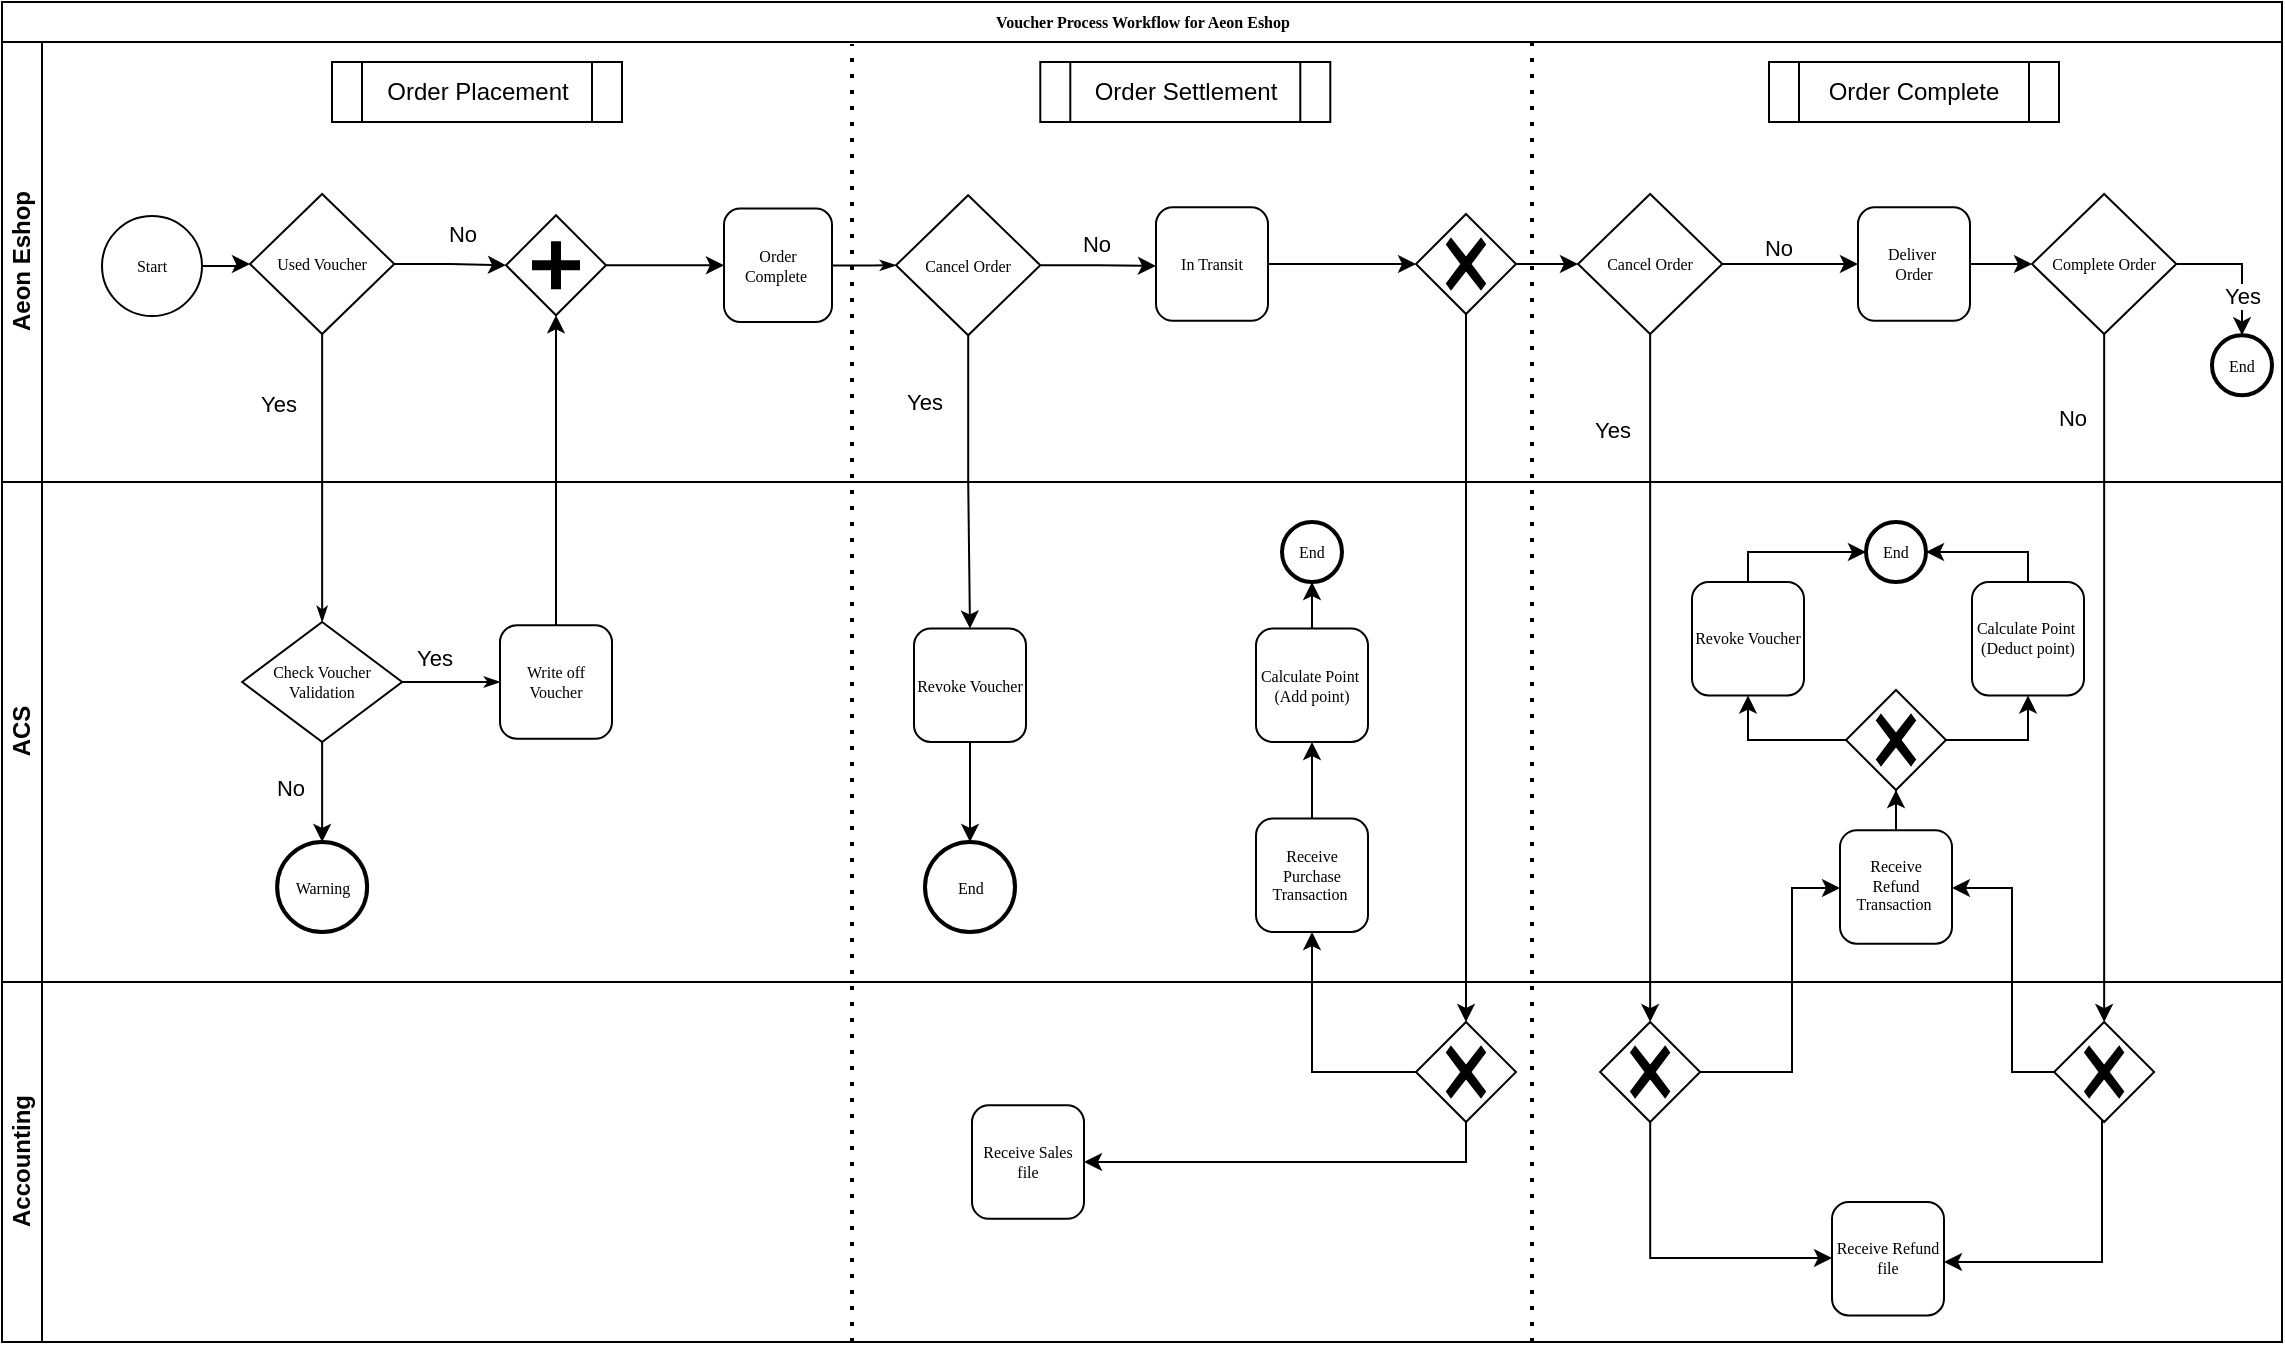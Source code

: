 <mxfile version="24.3.1" type="github">
  <diagram name="Page-1" id="c7488fd3-1785-93aa-aadb-54a6760d102a">
    <mxGraphModel dx="1195" dy="622" grid="1" gridSize="10" guides="1" tooltips="1" connect="1" arrows="1" fold="1" page="1" pageScale="1" pageWidth="1169" pageHeight="827" background="none" math="0" shadow="0">
      <root>
        <mxCell id="0" />
        <mxCell id="1" parent="0" />
        <mxCell id="2b4e8129b02d487f-1" value="Voucher Process Workflow for Aeon Eshop" style="swimlane;html=1;childLayout=stackLayout;horizontal=1;startSize=20;horizontalStack=0;rounded=0;shadow=0;labelBackgroundColor=none;strokeWidth=1;fontFamily=Verdana;fontSize=8;align=center;" parent="1" vertex="1">
          <mxGeometry x="15" y="20" width="1140" height="670" as="geometry" />
        </mxCell>
        <mxCell id="2b4e8129b02d487f-2" value="Aeon Eshop" style="swimlane;html=1;startSize=20;horizontal=0;" parent="2b4e8129b02d487f-1" vertex="1">
          <mxGeometry y="20" width="1140" height="220" as="geometry" />
        </mxCell>
        <mxCell id="TPXOuOo_LNx3a2pa0pIZ-25" value="" style="edgeStyle=orthogonalEdgeStyle;rounded=0;orthogonalLoop=1;jettySize=auto;html=1;" edge="1" parent="2b4e8129b02d487f-2" source="2b4e8129b02d487f-5" target="TPXOuOo_LNx3a2pa0pIZ-2">
          <mxGeometry relative="1" as="geometry" />
        </mxCell>
        <mxCell id="2b4e8129b02d487f-5" value="Start" style="ellipse;whiteSpace=wrap;html=1;rounded=0;shadow=0;labelBackgroundColor=none;strokeWidth=1;fontFamily=Verdana;fontSize=8;align=center;" parent="2b4e8129b02d487f-2" vertex="1">
          <mxGeometry x="50" y="87" width="50" height="50" as="geometry" />
        </mxCell>
        <mxCell id="2b4e8129b02d487f-20" style="edgeStyle=orthogonalEdgeStyle;rounded=0;html=1;labelBackgroundColor=none;startArrow=none;startFill=0;startSize=5;endArrow=classicThin;endFill=1;endSize=5;jettySize=auto;orthogonalLoop=1;strokeWidth=1;fontFamily=Verdana;fontSize=8" parent="2b4e8129b02d487f-2" source="2b4e8129b02d487f-7" target="TPXOuOo_LNx3a2pa0pIZ-23" edge="1">
          <mxGeometry relative="1" as="geometry">
            <mxPoint x="525" y="105" as="targetPoint" />
          </mxGeometry>
        </mxCell>
        <mxCell id="2b4e8129b02d487f-7" value="Order Complete&amp;nbsp;" style="rounded=1;whiteSpace=wrap;html=1;shadow=0;labelBackgroundColor=none;strokeWidth=1;fontFamily=Verdana;fontSize=8;align=center;" parent="2b4e8129b02d487f-2" vertex="1">
          <mxGeometry x="361" y="83.26" width="54" height="56.75" as="geometry" />
        </mxCell>
        <mxCell id="TPXOuOo_LNx3a2pa0pIZ-3" style="edgeStyle=orthogonalEdgeStyle;rounded=0;orthogonalLoop=1;jettySize=auto;html=1;entryX=0;entryY=0.5;entryDx=0;entryDy=0;" edge="1" parent="2b4e8129b02d487f-2" source="TPXOuOo_LNx3a2pa0pIZ-2" target="TPXOuOo_LNx3a2pa0pIZ-14">
          <mxGeometry relative="1" as="geometry">
            <mxPoint x="294" y="108" as="targetPoint" />
          </mxGeometry>
        </mxCell>
        <mxCell id="TPXOuOo_LNx3a2pa0pIZ-4" value="No" style="edgeLabel;html=1;align=center;verticalAlign=middle;resizable=0;points=[];" vertex="1" connectable="0" parent="TPXOuOo_LNx3a2pa0pIZ-3">
          <mxGeometry x="-0.5" y="-1" relative="1" as="geometry">
            <mxPoint x="20" y="-16" as="offset" />
          </mxGeometry>
        </mxCell>
        <mxCell id="TPXOuOo_LNx3a2pa0pIZ-2" value="Used Voucher" style="strokeWidth=1;html=1;shape=mxgraph.flowchart.decision;whiteSpace=wrap;rounded=1;shadow=0;labelBackgroundColor=none;fontFamily=Verdana;fontSize=8;align=center;" vertex="1" parent="2b4e8129b02d487f-2">
          <mxGeometry x="124" y="76" width="72.15" height="70" as="geometry" />
        </mxCell>
        <mxCell id="TPXOuOo_LNx3a2pa0pIZ-19" style="edgeStyle=orthogonalEdgeStyle;rounded=0;orthogonalLoop=1;jettySize=auto;html=1;entryX=0;entryY=0.5;entryDx=0;entryDy=0;" edge="1" parent="2b4e8129b02d487f-2" source="TPXOuOo_LNx3a2pa0pIZ-14" target="2b4e8129b02d487f-7">
          <mxGeometry relative="1" as="geometry" />
        </mxCell>
        <mxCell id="TPXOuOo_LNx3a2pa0pIZ-14" value="" style="shape=mxgraph.bpmn.shape;html=1;verticalLabelPosition=bottom;labelBackgroundColor=#ffffff;verticalAlign=top;perimeter=rhombusPerimeter;background=gateway;outline=none;symbol=parallelGw;rounded=1;shadow=0;strokeWidth=1;fontFamily=Verdana;fontSize=8;align=center;" vertex="1" parent="2b4e8129b02d487f-2">
          <mxGeometry x="252" y="86.63" width="50" height="50" as="geometry" />
        </mxCell>
        <mxCell id="TPXOuOo_LNx3a2pa0pIZ-23" value="Cancel Order" style="strokeWidth=1;html=1;shape=mxgraph.flowchart.decision;whiteSpace=wrap;rounded=1;shadow=0;labelBackgroundColor=none;fontFamily=Verdana;fontSize=8;align=center;" vertex="1" parent="2b4e8129b02d487f-2">
          <mxGeometry x="447" y="76.63" width="72.15" height="70" as="geometry" />
        </mxCell>
        <mxCell id="TPXOuOo_LNx3a2pa0pIZ-42" style="edgeStyle=orthogonalEdgeStyle;rounded=0;orthogonalLoop=1;jettySize=auto;html=1;" edge="1" parent="2b4e8129b02d487f-2" source="TPXOuOo_LNx3a2pa0pIZ-35" target="TPXOuOo_LNx3a2pa0pIZ-41">
          <mxGeometry relative="1" as="geometry">
            <mxPoint x="807" y="111" as="targetPoint" />
          </mxGeometry>
        </mxCell>
        <mxCell id="TPXOuOo_LNx3a2pa0pIZ-35" value="" style="points=[[0.25,0.25,0],[0.5,0,0],[0.75,0.25,0],[1,0.5,0],[0.75,0.75,0],[0.5,1,0],[0.25,0.75,0],[0,0.5,0]];shape=mxgraph.bpmn.gateway2;html=1;verticalLabelPosition=bottom;labelBackgroundColor=#ffffff;verticalAlign=top;align=center;perimeter=rhombusPerimeter;outlineConnect=0;outline=none;symbol=none;gwType=exclusive;" vertex="1" parent="2b4e8129b02d487f-2">
          <mxGeometry x="707" y="86" width="50" height="50" as="geometry" />
        </mxCell>
        <mxCell id="TPXOuOo_LNx3a2pa0pIZ-37" style="edgeStyle=orthogonalEdgeStyle;rounded=0;orthogonalLoop=1;jettySize=auto;html=1;" edge="1" parent="2b4e8129b02d487f-2" source="TPXOuOo_LNx3a2pa0pIZ-36" target="TPXOuOo_LNx3a2pa0pIZ-35">
          <mxGeometry relative="1" as="geometry" />
        </mxCell>
        <mxCell id="TPXOuOo_LNx3a2pa0pIZ-36" value="In Transit" style="rounded=1;whiteSpace=wrap;html=1;shadow=0;labelBackgroundColor=none;strokeWidth=1;fontFamily=Verdana;fontSize=8;align=center;" vertex="1" parent="2b4e8129b02d487f-2">
          <mxGeometry x="577" y="82.63" width="56" height="56.75" as="geometry" />
        </mxCell>
        <mxCell id="TPXOuOo_LNx3a2pa0pIZ-62" style="edgeStyle=orthogonalEdgeStyle;rounded=0;orthogonalLoop=1;jettySize=auto;html=1;" edge="1" parent="2b4e8129b02d487f-2" source="TPXOuOo_LNx3a2pa0pIZ-39" target="TPXOuOo_LNx3a2pa0pIZ-60">
          <mxGeometry relative="1" as="geometry" />
        </mxCell>
        <mxCell id="TPXOuOo_LNx3a2pa0pIZ-39" value="Deliver&amp;nbsp;&lt;div&gt;Order&lt;/div&gt;" style="rounded=1;whiteSpace=wrap;html=1;shadow=0;labelBackgroundColor=none;strokeWidth=1;fontFamily=Verdana;fontSize=8;align=center;" vertex="1" parent="2b4e8129b02d487f-2">
          <mxGeometry x="928" y="82.63" width="56" height="56.75" as="geometry" />
        </mxCell>
        <mxCell id="TPXOuOo_LNx3a2pa0pIZ-52" style="edgeStyle=orthogonalEdgeStyle;rounded=0;orthogonalLoop=1;jettySize=auto;html=1;" edge="1" parent="2b4e8129b02d487f-2" source="TPXOuOo_LNx3a2pa0pIZ-41" target="TPXOuOo_LNx3a2pa0pIZ-39">
          <mxGeometry relative="1" as="geometry" />
        </mxCell>
        <mxCell id="TPXOuOo_LNx3a2pa0pIZ-53" value="No" style="edgeLabel;html=1;align=center;verticalAlign=middle;resizable=0;points=[];" vertex="1" connectable="0" parent="TPXOuOo_LNx3a2pa0pIZ-52">
          <mxGeometry x="-0.228" y="3" relative="1" as="geometry">
            <mxPoint x="2" y="-5" as="offset" />
          </mxGeometry>
        </mxCell>
        <mxCell id="TPXOuOo_LNx3a2pa0pIZ-41" value="Cancel Order" style="strokeWidth=1;html=1;shape=mxgraph.flowchart.decision;whiteSpace=wrap;rounded=1;shadow=0;labelBackgroundColor=none;fontFamily=Verdana;fontSize=8;align=center;" vertex="1" parent="2b4e8129b02d487f-2">
          <mxGeometry x="788" y="76" width="72.15" height="70" as="geometry" />
        </mxCell>
        <mxCell id="TPXOuOo_LNx3a2pa0pIZ-63" style="edgeStyle=orthogonalEdgeStyle;rounded=0;orthogonalLoop=1;jettySize=auto;html=1;" edge="1" parent="2b4e8129b02d487f-2" source="TPXOuOo_LNx3a2pa0pIZ-60" target="TPXOuOo_LNx3a2pa0pIZ-61">
          <mxGeometry relative="1" as="geometry" />
        </mxCell>
        <mxCell id="TPXOuOo_LNx3a2pa0pIZ-64" value="Yes" style="edgeLabel;html=1;align=center;verticalAlign=middle;resizable=0;points=[];" vertex="1" connectable="0" parent="TPXOuOo_LNx3a2pa0pIZ-63">
          <mxGeometry x="0.417" relative="1" as="geometry">
            <mxPoint as="offset" />
          </mxGeometry>
        </mxCell>
        <mxCell id="TPXOuOo_LNx3a2pa0pIZ-60" value="Complete Order" style="strokeWidth=1;html=1;shape=mxgraph.flowchart.decision;whiteSpace=wrap;rounded=1;shadow=0;labelBackgroundColor=none;fontFamily=Verdana;fontSize=8;align=center;" vertex="1" parent="2b4e8129b02d487f-2">
          <mxGeometry x="1015" y="76" width="72.15" height="70" as="geometry" />
        </mxCell>
        <mxCell id="TPXOuOo_LNx3a2pa0pIZ-61" value="End" style="ellipse;whiteSpace=wrap;html=1;rounded=0;shadow=0;labelBackgroundColor=none;strokeWidth=2;fontFamily=Verdana;fontSize=8;align=center;" vertex="1" parent="2b4e8129b02d487f-2">
          <mxGeometry x="1105" y="146.63" width="30" height="30" as="geometry" />
        </mxCell>
        <mxCell id="TPXOuOo_LNx3a2pa0pIZ-73" value="Order Placement" style="shape=process;whiteSpace=wrap;html=1;backgroundOutline=1;" vertex="1" parent="2b4e8129b02d487f-2">
          <mxGeometry x="165" y="10" width="145" height="30" as="geometry" />
        </mxCell>
        <mxCell id="TPXOuOo_LNx3a2pa0pIZ-74" value="Order Settlement" style="shape=process;whiteSpace=wrap;html=1;backgroundOutline=1;" vertex="1" parent="2b4e8129b02d487f-2">
          <mxGeometry x="519.15" y="10" width="145" height="30" as="geometry" />
        </mxCell>
        <mxCell id="TPXOuOo_LNx3a2pa0pIZ-75" value="Order Complete" style="shape=process;whiteSpace=wrap;html=1;backgroundOutline=1;" vertex="1" parent="2b4e8129b02d487f-2">
          <mxGeometry x="883.5" y="10" width="145" height="30" as="geometry" />
        </mxCell>
        <mxCell id="2b4e8129b02d487f-24" style="edgeStyle=orthogonalEdgeStyle;rounded=0;html=1;labelBackgroundColor=none;startArrow=none;startFill=0;startSize=5;endArrow=classicThin;endFill=1;endSize=5;jettySize=auto;orthogonalLoop=1;strokeWidth=1;fontFamily=Verdana;fontSize=8" parent="2b4e8129b02d487f-1" source="TPXOuOo_LNx3a2pa0pIZ-2" target="TPXOuOo_LNx3a2pa0pIZ-6" edge="1">
          <mxGeometry relative="1" as="geometry">
            <mxPoint x="129" y="113.5" as="sourcePoint" />
            <mxPoint x="129" y="280.0" as="targetPoint" />
          </mxGeometry>
        </mxCell>
        <mxCell id="TPXOuOo_LNx3a2pa0pIZ-5" value="Yes" style="edgeLabel;html=1;align=center;verticalAlign=middle;resizable=0;points=[];" vertex="1" connectable="0" parent="2b4e8129b02d487f-24">
          <mxGeometry x="-0.364" y="1" relative="1" as="geometry">
            <mxPoint x="-23" y="-11" as="offset" />
          </mxGeometry>
        </mxCell>
        <mxCell id="TPXOuOo_LNx3a2pa0pIZ-16" style="edgeStyle=orthogonalEdgeStyle;rounded=0;orthogonalLoop=1;jettySize=auto;html=1;entryX=0.5;entryY=1;entryDx=0;entryDy=0;" edge="1" parent="2b4e8129b02d487f-1" source="TPXOuOo_LNx3a2pa0pIZ-13" target="TPXOuOo_LNx3a2pa0pIZ-14">
          <mxGeometry relative="1" as="geometry" />
        </mxCell>
        <mxCell id="TPXOuOo_LNx3a2pa0pIZ-28" style="edgeStyle=orthogonalEdgeStyle;rounded=0;orthogonalLoop=1;jettySize=auto;html=1;" edge="1" parent="2b4e8129b02d487f-1" source="TPXOuOo_LNx3a2pa0pIZ-23" target="TPXOuOo_LNx3a2pa0pIZ-27">
          <mxGeometry relative="1" as="geometry" />
        </mxCell>
        <mxCell id="TPXOuOo_LNx3a2pa0pIZ-31" value="Yes" style="edgeLabel;html=1;align=center;verticalAlign=middle;resizable=0;points=[];" vertex="1" connectable="0" parent="TPXOuOo_LNx3a2pa0pIZ-28">
          <mxGeometry x="-0.333" y="-2" relative="1" as="geometry">
            <mxPoint x="-20" y="-16" as="offset" />
          </mxGeometry>
        </mxCell>
        <mxCell id="TPXOuOo_LNx3a2pa0pIZ-32" style="edgeStyle=orthogonalEdgeStyle;rounded=0;orthogonalLoop=1;jettySize=auto;html=1;" edge="1" parent="2b4e8129b02d487f-1" source="TPXOuOo_LNx3a2pa0pIZ-23">
          <mxGeometry relative="1" as="geometry">
            <mxPoint x="577" y="132" as="targetPoint" />
          </mxGeometry>
        </mxCell>
        <mxCell id="TPXOuOo_LNx3a2pa0pIZ-34" value="No" style="edgeLabel;html=1;align=center;verticalAlign=middle;resizable=0;points=[];" vertex="1" connectable="0" parent="TPXOuOo_LNx3a2pa0pIZ-32">
          <mxGeometry x="-0.835" y="2" relative="1" as="geometry">
            <mxPoint x="23" y="-9" as="offset" />
          </mxGeometry>
        </mxCell>
        <mxCell id="TPXOuOo_LNx3a2pa0pIZ-38" style="edgeStyle=orthogonalEdgeStyle;rounded=0;orthogonalLoop=1;jettySize=auto;html=1;" edge="1" parent="2b4e8129b02d487f-1" source="TPXOuOo_LNx3a2pa0pIZ-35" target="TPXOuOo_LNx3a2pa0pIZ-45">
          <mxGeometry relative="1" as="geometry" />
        </mxCell>
        <mxCell id="TPXOuOo_LNx3a2pa0pIZ-43" style="edgeStyle=orthogonalEdgeStyle;rounded=0;orthogonalLoop=1;jettySize=auto;html=1;exitX=0.5;exitY=1;exitDx=0;exitDy=0;exitPerimeter=0;" edge="1" parent="2b4e8129b02d487f-1" source="TPXOuOo_LNx3a2pa0pIZ-41" target="TPXOuOo_LNx3a2pa0pIZ-54">
          <mxGeometry relative="1" as="geometry">
            <mxPoint x="824" y="260" as="targetPoint" />
          </mxGeometry>
        </mxCell>
        <mxCell id="TPXOuOo_LNx3a2pa0pIZ-51" value="Yes" style="edgeLabel;html=1;align=center;verticalAlign=middle;resizable=0;points=[];" vertex="1" connectable="0" parent="TPXOuOo_LNx3a2pa0pIZ-43">
          <mxGeometry x="0.275" y="-3" relative="1" as="geometry">
            <mxPoint x="-16" y="-172" as="offset" />
          </mxGeometry>
        </mxCell>
        <mxCell id="TPXOuOo_LNx3a2pa0pIZ-47" style="edgeStyle=orthogonalEdgeStyle;rounded=0;orthogonalLoop=1;jettySize=auto;html=1;" edge="1" parent="2b4e8129b02d487f-1" source="TPXOuOo_LNx3a2pa0pIZ-45" target="TPXOuOo_LNx3a2pa0pIZ-48">
          <mxGeometry relative="1" as="geometry">
            <mxPoint x="647" y="400" as="targetPoint" />
          </mxGeometry>
        </mxCell>
        <mxCell id="2b4e8129b02d487f-3" value="ACS" style="swimlane;html=1;startSize=20;horizontal=0;" parent="2b4e8129b02d487f-1" vertex="1">
          <mxGeometry y="240" width="1140" height="250" as="geometry" />
        </mxCell>
        <mxCell id="2b4e8129b02d487f-26" style="edgeStyle=orthogonalEdgeStyle;rounded=0;html=1;labelBackgroundColor=none;startArrow=none;startFill=0;startSize=5;endArrow=classicThin;endFill=1;endSize=5;jettySize=auto;orthogonalLoop=1;strokeWidth=1;fontFamily=Verdana;fontSize=8;entryX=0;entryY=0.5;entryDx=0;entryDy=0;exitX=1;exitY=0.5;exitDx=0;exitDy=0;exitPerimeter=0;" parent="2b4e8129b02d487f-3" source="TPXOuOo_LNx3a2pa0pIZ-6" target="TPXOuOo_LNx3a2pa0pIZ-13" edge="1">
          <mxGeometry relative="1" as="geometry">
            <mxPoint x="164" y="68.5" as="sourcePoint" />
            <mxPoint x="224" y="68.5" as="targetPoint" />
          </mxGeometry>
        </mxCell>
        <mxCell id="TPXOuOo_LNx3a2pa0pIZ-7" value="Yes" style="edgeLabel;html=1;align=center;verticalAlign=middle;resizable=0;points=[];" vertex="1" connectable="0" parent="2b4e8129b02d487f-26">
          <mxGeometry x="0.394" y="-2" relative="1" as="geometry">
            <mxPoint x="-18" y="-14" as="offset" />
          </mxGeometry>
        </mxCell>
        <mxCell id="TPXOuOo_LNx3a2pa0pIZ-10" style="edgeStyle=orthogonalEdgeStyle;rounded=0;orthogonalLoop=1;jettySize=auto;html=1;" edge="1" parent="2b4e8129b02d487f-3" source="TPXOuOo_LNx3a2pa0pIZ-6" target="TPXOuOo_LNx3a2pa0pIZ-9">
          <mxGeometry relative="1" as="geometry" />
        </mxCell>
        <mxCell id="TPXOuOo_LNx3a2pa0pIZ-12" value="No" style="edgeLabel;html=1;align=center;verticalAlign=middle;resizable=0;points=[];" vertex="1" connectable="0" parent="TPXOuOo_LNx3a2pa0pIZ-10">
          <mxGeometry x="-0.153" y="1" relative="1" as="geometry">
            <mxPoint x="-17" y="2" as="offset" />
          </mxGeometry>
        </mxCell>
        <mxCell id="TPXOuOo_LNx3a2pa0pIZ-6" value="Check Voucher Validation" style="strokeWidth=1;html=1;shape=mxgraph.flowchart.decision;whiteSpace=wrap;rounded=1;shadow=0;labelBackgroundColor=none;fontFamily=Verdana;fontSize=8;align=center;" vertex="1" parent="2b4e8129b02d487f-3">
          <mxGeometry x="120.07" y="70" width="80" height="60" as="geometry" />
        </mxCell>
        <mxCell id="TPXOuOo_LNx3a2pa0pIZ-9" value="Warning" style="ellipse;whiteSpace=wrap;html=1;rounded=0;shadow=0;labelBackgroundColor=none;strokeWidth=2;fontFamily=Verdana;fontSize=8;align=center;" vertex="1" parent="2b4e8129b02d487f-3">
          <mxGeometry x="137.57" y="180" width="45" height="45" as="geometry" />
        </mxCell>
        <mxCell id="TPXOuOo_LNx3a2pa0pIZ-13" value="Write off Voucher" style="rounded=1;whiteSpace=wrap;html=1;shadow=0;labelBackgroundColor=none;strokeWidth=1;fontFamily=Verdana;fontSize=8;align=center;" vertex="1" parent="2b4e8129b02d487f-3">
          <mxGeometry x="249" y="71.63" width="56" height="56.75" as="geometry" />
        </mxCell>
        <mxCell id="TPXOuOo_LNx3a2pa0pIZ-30" style="edgeStyle=orthogonalEdgeStyle;rounded=0;orthogonalLoop=1;jettySize=auto;html=1;" edge="1" parent="2b4e8129b02d487f-3" source="TPXOuOo_LNx3a2pa0pIZ-27" target="TPXOuOo_LNx3a2pa0pIZ-29">
          <mxGeometry relative="1" as="geometry" />
        </mxCell>
        <mxCell id="TPXOuOo_LNx3a2pa0pIZ-27" value="Revoke Voucher" style="rounded=1;whiteSpace=wrap;html=1;shadow=0;labelBackgroundColor=none;strokeWidth=1;fontFamily=Verdana;fontSize=8;align=center;" vertex="1" parent="2b4e8129b02d487f-3">
          <mxGeometry x="456" y="73.25" width="56" height="56.75" as="geometry" />
        </mxCell>
        <mxCell id="TPXOuOo_LNx3a2pa0pIZ-29" value="End" style="ellipse;whiteSpace=wrap;html=1;rounded=0;shadow=0;labelBackgroundColor=none;strokeWidth=2;fontFamily=Verdana;fontSize=8;align=center;" vertex="1" parent="2b4e8129b02d487f-3">
          <mxGeometry x="461.5" y="180" width="45" height="45" as="geometry" />
        </mxCell>
        <mxCell id="TPXOuOo_LNx3a2pa0pIZ-66" style="edgeStyle=orthogonalEdgeStyle;rounded=0;orthogonalLoop=1;jettySize=auto;html=1;entryX=1;entryY=0.5;entryDx=0;entryDy=0;" edge="1" parent="2b4e8129b02d487f-3" source="TPXOuOo_LNx3a2pa0pIZ-44" target="2b4e8129b02d487f-8">
          <mxGeometry relative="1" as="geometry">
            <Array as="points">
              <mxPoint x="1013" y="35" />
            </Array>
          </mxGeometry>
        </mxCell>
        <mxCell id="TPXOuOo_LNx3a2pa0pIZ-44" value="Calculate Point&amp;nbsp;&lt;div&gt;(Deduct point)&lt;/div&gt;" style="rounded=1;whiteSpace=wrap;html=1;shadow=0;labelBackgroundColor=none;strokeWidth=1;fontFamily=Verdana;fontSize=8;align=center;" vertex="1" parent="2b4e8129b02d487f-3">
          <mxGeometry x="985" y="50" width="56" height="56.75" as="geometry" />
        </mxCell>
        <mxCell id="TPXOuOo_LNx3a2pa0pIZ-50" style="edgeStyle=orthogonalEdgeStyle;rounded=0;orthogonalLoop=1;jettySize=auto;html=1;entryX=0.5;entryY=1;entryDx=0;entryDy=0;" edge="1" parent="2b4e8129b02d487f-3" source="TPXOuOo_LNx3a2pa0pIZ-48" target="TPXOuOo_LNx3a2pa0pIZ-49">
          <mxGeometry relative="1" as="geometry" />
        </mxCell>
        <mxCell id="TPXOuOo_LNx3a2pa0pIZ-48" value="Receive&lt;div&gt;Purchase&lt;br&gt;&lt;div&gt;Transaction&amp;nbsp;&lt;/div&gt;&lt;/div&gt;" style="rounded=1;whiteSpace=wrap;html=1;shadow=0;labelBackgroundColor=none;strokeWidth=1;fontFamily=Verdana;fontSize=8;align=center;" vertex="1" parent="2b4e8129b02d487f-3">
          <mxGeometry x="627" y="168.25" width="56" height="56.75" as="geometry" />
        </mxCell>
        <mxCell id="TPXOuOo_LNx3a2pa0pIZ-72" style="edgeStyle=orthogonalEdgeStyle;rounded=0;orthogonalLoop=1;jettySize=auto;html=1;exitX=0.5;exitY=0;exitDx=0;exitDy=0;" edge="1" parent="2b4e8129b02d487f-3" source="TPXOuOo_LNx3a2pa0pIZ-49" target="TPXOuOo_LNx3a2pa0pIZ-71">
          <mxGeometry relative="1" as="geometry" />
        </mxCell>
        <mxCell id="TPXOuOo_LNx3a2pa0pIZ-49" value="Calculate Point&amp;nbsp;&lt;div&gt;(Add point)&lt;/div&gt;" style="rounded=1;whiteSpace=wrap;html=1;shadow=0;labelBackgroundColor=none;strokeWidth=1;fontFamily=Verdana;fontSize=8;align=center;" vertex="1" parent="2b4e8129b02d487f-3">
          <mxGeometry x="627" y="73.25" width="56" height="56.75" as="geometry" />
        </mxCell>
        <mxCell id="2b4e8129b02d487f-8" value="End" style="ellipse;whiteSpace=wrap;html=1;rounded=0;shadow=0;labelBackgroundColor=none;strokeWidth=2;fontFamily=Verdana;fontSize=8;align=center;" parent="2b4e8129b02d487f-3" vertex="1">
          <mxGeometry x="932" y="20" width="30" height="30" as="geometry" />
        </mxCell>
        <mxCell id="TPXOuOo_LNx3a2pa0pIZ-21" value="" style="endArrow=none;dashed=1;html=1;dashPattern=1 3;strokeWidth=2;rounded=0;" edge="1" parent="2b4e8129b02d487f-3">
          <mxGeometry width="50" height="50" relative="1" as="geometry">
            <mxPoint x="425" y="430" as="sourcePoint" />
            <mxPoint x="425" y="-219" as="targetPoint" />
          </mxGeometry>
        </mxCell>
        <mxCell id="TPXOuOo_LNx3a2pa0pIZ-22" value="" style="endArrow=none;dashed=1;html=1;dashPattern=1 3;strokeWidth=2;rounded=0;" edge="1" parent="2b4e8129b02d487f-3">
          <mxGeometry width="50" height="50" relative="1" as="geometry">
            <mxPoint x="765" y="430" as="sourcePoint" />
            <mxPoint x="765" y="-220" as="targetPoint" />
          </mxGeometry>
        </mxCell>
        <mxCell id="TPXOuOo_LNx3a2pa0pIZ-80" style="edgeStyle=orthogonalEdgeStyle;rounded=0;orthogonalLoop=1;jettySize=auto;html=1;" edge="1" parent="2b4e8129b02d487f-3" source="TPXOuOo_LNx3a2pa0pIZ-58" target="TPXOuOo_LNx3a2pa0pIZ-79">
          <mxGeometry relative="1" as="geometry" />
        </mxCell>
        <mxCell id="TPXOuOo_LNx3a2pa0pIZ-58" value="Receive&lt;div&gt;Refund&lt;br&gt;&lt;div&gt;Transaction&amp;nbsp;&lt;/div&gt;&lt;/div&gt;" style="rounded=1;whiteSpace=wrap;html=1;shadow=0;labelBackgroundColor=none;strokeWidth=1;fontFamily=Verdana;fontSize=8;align=center;" vertex="1" parent="2b4e8129b02d487f-3">
          <mxGeometry x="919" y="174.12" width="56" height="56.75" as="geometry" />
        </mxCell>
        <mxCell id="TPXOuOo_LNx3a2pa0pIZ-71" value="End" style="ellipse;whiteSpace=wrap;html=1;rounded=0;shadow=0;labelBackgroundColor=none;strokeWidth=2;fontFamily=Verdana;fontSize=8;align=center;" vertex="1" parent="2b4e8129b02d487f-3">
          <mxGeometry x="640" y="20" width="30" height="30" as="geometry" />
        </mxCell>
        <mxCell id="TPXOuOo_LNx3a2pa0pIZ-78" style="edgeStyle=orthogonalEdgeStyle;rounded=0;orthogonalLoop=1;jettySize=auto;html=1;entryX=0;entryY=0.5;entryDx=0;entryDy=0;exitX=0.5;exitY=0;exitDx=0;exitDy=0;" edge="1" parent="2b4e8129b02d487f-3" source="TPXOuOo_LNx3a2pa0pIZ-76" target="2b4e8129b02d487f-8">
          <mxGeometry relative="1" as="geometry">
            <Array as="points">
              <mxPoint x="873" y="35" />
            </Array>
          </mxGeometry>
        </mxCell>
        <mxCell id="TPXOuOo_LNx3a2pa0pIZ-76" value="Revoke Voucher" style="rounded=1;whiteSpace=wrap;html=1;shadow=0;labelBackgroundColor=none;strokeWidth=1;fontFamily=Verdana;fontSize=8;align=center;" vertex="1" parent="2b4e8129b02d487f-3">
          <mxGeometry x="845" y="50" width="56" height="56.75" as="geometry" />
        </mxCell>
        <mxCell id="TPXOuOo_LNx3a2pa0pIZ-81" style="edgeStyle=orthogonalEdgeStyle;rounded=0;orthogonalLoop=1;jettySize=auto;html=1;exitX=1;exitY=0.5;exitDx=0;exitDy=0;exitPerimeter=0;entryX=0.5;entryY=1;entryDx=0;entryDy=0;" edge="1" parent="2b4e8129b02d487f-3" source="TPXOuOo_LNx3a2pa0pIZ-79" target="TPXOuOo_LNx3a2pa0pIZ-44">
          <mxGeometry relative="1" as="geometry" />
        </mxCell>
        <mxCell id="TPXOuOo_LNx3a2pa0pIZ-82" style="edgeStyle=orthogonalEdgeStyle;rounded=0;orthogonalLoop=1;jettySize=auto;html=1;entryX=0.5;entryY=1;entryDx=0;entryDy=0;" edge="1" parent="2b4e8129b02d487f-3" source="TPXOuOo_LNx3a2pa0pIZ-79" target="TPXOuOo_LNx3a2pa0pIZ-76">
          <mxGeometry relative="1" as="geometry" />
        </mxCell>
        <mxCell id="TPXOuOo_LNx3a2pa0pIZ-79" value="" style="points=[[0.25,0.25,0],[0.5,0,0],[0.75,0.25,0],[1,0.5,0],[0.75,0.75,0],[0.5,1,0],[0.25,0.75,0],[0,0.5,0]];shape=mxgraph.bpmn.gateway2;html=1;verticalLabelPosition=bottom;labelBackgroundColor=#ffffff;verticalAlign=top;align=center;perimeter=rhombusPerimeter;outlineConnect=0;outline=none;symbol=none;gwType=exclusive;" vertex="1" parent="2b4e8129b02d487f-3">
          <mxGeometry x="922" y="104" width="50" height="50" as="geometry" />
        </mxCell>
        <mxCell id="2b4e8129b02d487f-4" value="Accounting" style="swimlane;html=1;startSize=20;horizontal=0;" parent="2b4e8129b02d487f-1" vertex="1">
          <mxGeometry y="490" width="1140" height="180" as="geometry" />
        </mxCell>
        <mxCell id="TPXOuOo_LNx3a2pa0pIZ-33" value="Receive Sales file" style="rounded=1;whiteSpace=wrap;html=1;shadow=0;labelBackgroundColor=none;strokeWidth=1;fontFamily=Verdana;fontSize=8;align=center;" vertex="1" parent="2b4e8129b02d487f-4">
          <mxGeometry x="485" y="61.63" width="56" height="56.75" as="geometry" />
        </mxCell>
        <mxCell id="TPXOuOo_LNx3a2pa0pIZ-45" value="" style="points=[[0.25,0.25,0],[0.5,0,0],[0.75,0.25,0],[1,0.5,0],[0.75,0.75,0],[0.5,1,0],[0.25,0.75,0],[0,0.5,0]];shape=mxgraph.bpmn.gateway2;html=1;verticalLabelPosition=bottom;labelBackgroundColor=#ffffff;verticalAlign=top;align=center;perimeter=rhombusPerimeter;outlineConnect=0;outline=none;symbol=none;gwType=exclusive;" vertex="1" parent="2b4e8129b02d487f-4">
          <mxGeometry x="707" y="20.0" width="50" height="50" as="geometry" />
        </mxCell>
        <mxCell id="TPXOuOo_LNx3a2pa0pIZ-46" style="edgeStyle=orthogonalEdgeStyle;rounded=0;orthogonalLoop=1;jettySize=auto;html=1;exitX=0.5;exitY=1;exitDx=0;exitDy=0;exitPerimeter=0;" edge="1" parent="2b4e8129b02d487f-4" source="TPXOuOo_LNx3a2pa0pIZ-45" target="TPXOuOo_LNx3a2pa0pIZ-33">
          <mxGeometry relative="1" as="geometry" />
        </mxCell>
        <mxCell id="TPXOuOo_LNx3a2pa0pIZ-56" style="edgeStyle=orthogonalEdgeStyle;rounded=0;orthogonalLoop=1;jettySize=auto;html=1;" edge="1" parent="2b4e8129b02d487f-4" source="TPXOuOo_LNx3a2pa0pIZ-54" target="TPXOuOo_LNx3a2pa0pIZ-55">
          <mxGeometry relative="1" as="geometry">
            <Array as="points">
              <mxPoint x="824" y="138" />
            </Array>
          </mxGeometry>
        </mxCell>
        <mxCell id="TPXOuOo_LNx3a2pa0pIZ-54" value="" style="points=[[0.25,0.25,0],[0.5,0,0],[0.75,0.25,0],[1,0.5,0],[0.75,0.75,0],[0.5,1,0],[0.25,0.75,0],[0,0.5,0]];shape=mxgraph.bpmn.gateway2;html=1;verticalLabelPosition=bottom;labelBackgroundColor=#ffffff;verticalAlign=top;align=center;perimeter=rhombusPerimeter;outlineConnect=0;outline=none;symbol=none;gwType=exclusive;" vertex="1" parent="2b4e8129b02d487f-4">
          <mxGeometry x="799.07" y="20" width="50" height="50" as="geometry" />
        </mxCell>
        <mxCell id="TPXOuOo_LNx3a2pa0pIZ-55" value="Receive Refund file" style="rounded=1;whiteSpace=wrap;html=1;shadow=0;labelBackgroundColor=none;strokeWidth=1;fontFamily=Verdana;fontSize=8;align=center;" vertex="1" parent="2b4e8129b02d487f-4">
          <mxGeometry x="915" y="110" width="56" height="56.75" as="geometry" />
        </mxCell>
        <mxCell id="TPXOuOo_LNx3a2pa0pIZ-67" style="edgeStyle=orthogonalEdgeStyle;rounded=0;orthogonalLoop=1;jettySize=auto;html=1;" edge="1" parent="2b4e8129b02d487f-4" source="TPXOuOo_LNx3a2pa0pIZ-65" target="TPXOuOo_LNx3a2pa0pIZ-55">
          <mxGeometry relative="1" as="geometry">
            <Array as="points">
              <mxPoint x="1050" y="140" />
            </Array>
          </mxGeometry>
        </mxCell>
        <mxCell id="TPXOuOo_LNx3a2pa0pIZ-65" value="" style="points=[[0.25,0.25,0],[0.5,0,0],[0.75,0.25,0],[1,0.5,0],[0.75,0.75,0],[0.5,1,0],[0.25,0.75,0],[0,0.5,0]];shape=mxgraph.bpmn.gateway2;html=1;verticalLabelPosition=bottom;labelBackgroundColor=#ffffff;verticalAlign=top;align=center;perimeter=rhombusPerimeter;outlineConnect=0;outline=none;symbol=none;gwType=exclusive;" vertex="1" parent="2b4e8129b02d487f-4">
          <mxGeometry x="1026.07" y="20" width="50" height="50" as="geometry" />
        </mxCell>
        <mxCell id="TPXOuOo_LNx3a2pa0pIZ-57" style="edgeStyle=orthogonalEdgeStyle;rounded=0;orthogonalLoop=1;jettySize=auto;html=1;" edge="1" parent="2b4e8129b02d487f-1" source="TPXOuOo_LNx3a2pa0pIZ-54" target="TPXOuOo_LNx3a2pa0pIZ-58">
          <mxGeometry relative="1" as="geometry">
            <mxPoint x="915" y="410" as="targetPoint" />
            <Array as="points">
              <mxPoint x="895" y="535" />
              <mxPoint x="895" y="443" />
            </Array>
          </mxGeometry>
        </mxCell>
        <mxCell id="TPXOuOo_LNx3a2pa0pIZ-68" style="edgeStyle=orthogonalEdgeStyle;rounded=0;orthogonalLoop=1;jettySize=auto;html=1;" edge="1" parent="2b4e8129b02d487f-1" source="TPXOuOo_LNx3a2pa0pIZ-60" target="TPXOuOo_LNx3a2pa0pIZ-65">
          <mxGeometry relative="1" as="geometry" />
        </mxCell>
        <mxCell id="TPXOuOo_LNx3a2pa0pIZ-69" value="No" style="edgeLabel;html=1;align=center;verticalAlign=middle;resizable=0;points=[];" vertex="1" connectable="0" parent="TPXOuOo_LNx3a2pa0pIZ-68">
          <mxGeometry x="-0.122" relative="1" as="geometry">
            <mxPoint x="-16" y="-109" as="offset" />
          </mxGeometry>
        </mxCell>
        <mxCell id="TPXOuOo_LNx3a2pa0pIZ-70" style="edgeStyle=orthogonalEdgeStyle;rounded=0;orthogonalLoop=1;jettySize=auto;html=1;" edge="1" parent="2b4e8129b02d487f-1" source="TPXOuOo_LNx3a2pa0pIZ-65" target="TPXOuOo_LNx3a2pa0pIZ-58">
          <mxGeometry relative="1" as="geometry">
            <Array as="points">
              <mxPoint x="1005" y="535" />
              <mxPoint x="1005" y="443" />
            </Array>
          </mxGeometry>
        </mxCell>
      </root>
    </mxGraphModel>
  </diagram>
</mxfile>

